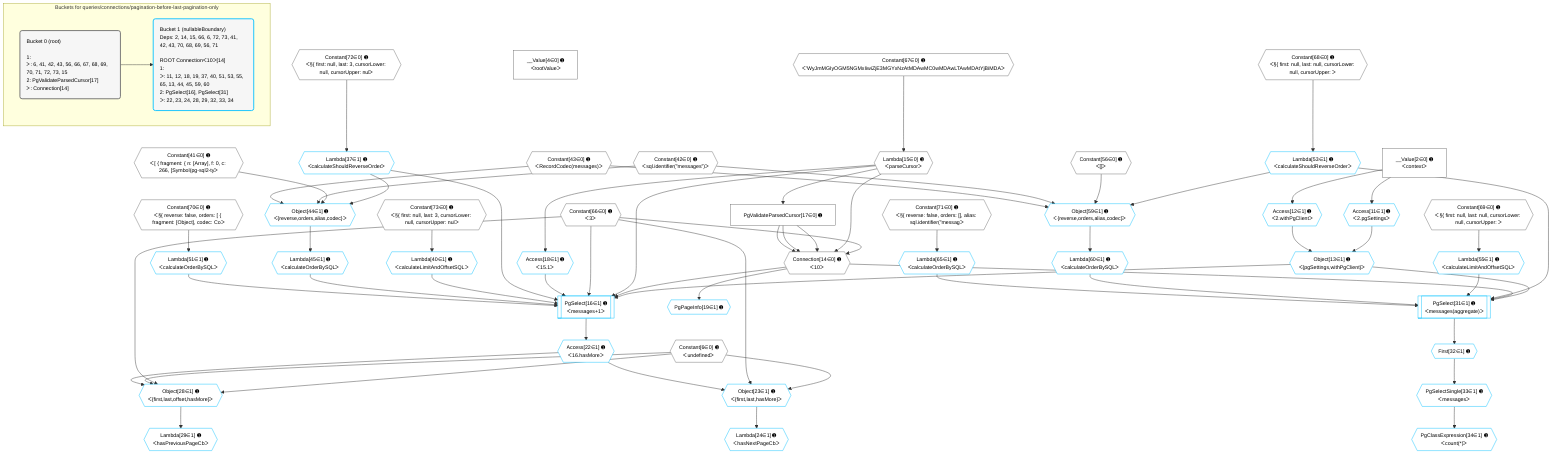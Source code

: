 %%{init: {'themeVariables': { 'fontSize': '12px'}}}%%
graph TD
    classDef path fill:#eee,stroke:#000,color:#000
    classDef plan fill:#fff,stroke-width:1px,color:#000
    classDef itemplan fill:#fff,stroke-width:2px,color:#000
    classDef unbatchedplan fill:#dff,stroke-width:1px,color:#000
    classDef sideeffectplan fill:#fcc,stroke-width:2px,color:#000
    classDef bucket fill:#f6f6f6,color:#000,stroke-width:2px,text-align:left


    %% plan dependencies
    Connection14{{"Connection[14∈0] ➊<br />ᐸ10ᐳ"}}:::plan
    Constant66{{"Constant[66∈0] ➊<br />ᐸ3ᐳ"}}:::plan
    Lambda15{{"Lambda[15∈0] ➊<br />ᐸparseCursorᐳ"}}:::plan
    PgValidateParsedCursor17["PgValidateParsedCursor[17∈0] ➊"]:::plan
    Constant66 & Lambda15 & PgValidateParsedCursor17 & PgValidateParsedCursor17 & PgValidateParsedCursor17 --> Connection14
    Constant67{{"Constant[67∈0] ➊<br />ᐸ'WyJmMGIyOGM5NGMxIiwiZjE3MGYxNzAtMDAwMC0wMDAwLTAwMDAtYjBiMDAᐳ"}}:::plan
    Constant67 --> Lambda15
    Lambda15 --> PgValidateParsedCursor17
    __Value2["__Value[2∈0] ➊<br />ᐸcontextᐳ"]:::plan
    __Value4["__Value[4∈0] ➊<br />ᐸrootValueᐳ"]:::plan
    Constant6{{"Constant[6∈0] ➊<br />ᐸundefinedᐳ"}}:::plan
    Constant41{{"Constant[41∈0] ➊<br />ᐸ[ { fragment: { n: [Array], f: 0, c: 266, [Symbol(pg-sql2-tyᐳ"}}:::plan
    Constant42{{"Constant[42∈0] ➊<br />ᐸsql.identifier(”messages”)ᐳ"}}:::plan
    Constant43{{"Constant[43∈0] ➊<br />ᐸRecordCodec(messages)ᐳ"}}:::plan
    Constant56{{"Constant[56∈0] ➊<br />ᐸ[]ᐳ"}}:::plan
    Constant68{{"Constant[68∈0] ➊<br />ᐸ§{ first: null, last: null, cursorLower: null, cursorUpper: ᐳ"}}:::plan
    Constant69{{"Constant[69∈0] ➊<br />ᐸ§{ first: null, last: null, cursorLower: null, cursorUpper: ᐳ"}}:::plan
    Constant70{{"Constant[70∈0] ➊<br />ᐸ§{ reverse: false, orders: [ { fragment: [Object], codec: Coᐳ"}}:::plan
    Constant71{{"Constant[71∈0] ➊<br />ᐸ§{ reverse: false, orders: [], alias: sql.identifier(”messagᐳ"}}:::plan
    Constant72{{"Constant[72∈0] ➊<br />ᐸ§{ first: null, last: 3, cursorLower: null, cursorUpper: nulᐳ"}}:::plan
    Constant73{{"Constant[73∈0] ➊<br />ᐸ§{ first: null, last: 3, cursorLower: null, cursorUpper: nulᐳ"}}:::plan
    PgSelect16[["PgSelect[16∈1] ➊<br />ᐸmessages+1ᐳ"]]:::plan
    Object13{{"Object[13∈1] ➊<br />ᐸ{pgSettings,withPgClient}ᐳ"}}:::plan
    Access18{{"Access[18∈1] ➊<br />ᐸ15.1ᐳ"}}:::plan
    Lambda37{{"Lambda[37∈1] ➊<br />ᐸcalculateShouldReverseOrderᐳ"}}:::plan
    Lambda40{{"Lambda[40∈1] ➊<br />ᐸcalculateLimitAndOffsetSQLᐳ"}}:::plan
    Lambda45{{"Lambda[45∈1] ➊<br />ᐸcalculateOrderBySQLᐳ"}}:::plan
    Lambda51{{"Lambda[51∈1] ➊<br />ᐸcalculateOrderBySQLᐳ"}}:::plan
    Object13 & Connection14 & Lambda15 & Constant66 & Access18 & Lambda37 & Lambda40 & Lambda45 & Lambda51 --> PgSelect16
    PgSelect31[["PgSelect[31∈1] ➊<br />ᐸmessages(aggregate)ᐳ"]]:::plan
    Lambda53{{"Lambda[53∈1] ➊<br />ᐸcalculateShouldReverseOrderᐳ"}}:::plan
    Lambda55{{"Lambda[55∈1] ➊<br />ᐸcalculateLimitAndOffsetSQLᐳ"}}:::plan
    Lambda60{{"Lambda[60∈1] ➊<br />ᐸcalculateOrderBySQLᐳ"}}:::plan
    Lambda65{{"Lambda[65∈1] ➊<br />ᐸcalculateOrderBySQLᐳ"}}:::plan
    Object13 & Connection14 & Lambda53 & Lambda55 & Lambda60 & Lambda65 --> PgSelect31
    Object28{{"Object[28∈1] ➊<br />ᐸ{first,last,offset,hasMore}ᐳ"}}:::plan
    Access22{{"Access[22∈1] ➊<br />ᐸ16.hasMoreᐳ"}}:::plan
    Constant6 & Constant66 & Constant6 & Access22 --> Object28
    Object44{{"Object[44∈1] ➊<br />ᐸ{reverse,orders,alias,codec}ᐳ"}}:::plan
    Lambda37 & Constant41 & Constant42 & Constant43 --> Object44
    Object59{{"Object[59∈1] ➊<br />ᐸ{reverse,orders,alias,codec}ᐳ"}}:::plan
    Lambda53 & Constant56 & Constant42 & Constant43 --> Object59
    Object23{{"Object[23∈1] ➊<br />ᐸ{first,last,hasMore}ᐳ"}}:::plan
    Constant6 & Constant66 & Access22 --> Object23
    Access11{{"Access[11∈1] ➊<br />ᐸ2.pgSettingsᐳ"}}:::plan
    Access12{{"Access[12∈1] ➊<br />ᐸ2.withPgClientᐳ"}}:::plan
    Access11 & Access12 --> Object13
    __Value2 --> Access11
    __Value2 --> Access12
    Lambda15 --> Access18
    PgPageInfo19{{"PgPageInfo[19∈1] ➊"}}:::plan
    Connection14 --> PgPageInfo19
    PgSelect16 --> Access22
    Lambda24{{"Lambda[24∈1] ➊<br />ᐸhasNextPageCbᐳ"}}:::plan
    Object23 --> Lambda24
    Lambda29{{"Lambda[29∈1] ➊<br />ᐸhasPreviousPageCbᐳ"}}:::plan
    Object28 --> Lambda29
    First32{{"First[32∈1] ➊"}}:::plan
    PgSelect31 --> First32
    PgSelectSingle33{{"PgSelectSingle[33∈1] ➊<br />ᐸmessagesᐳ"}}:::plan
    First32 --> PgSelectSingle33
    PgClassExpression34{{"PgClassExpression[34∈1] ➊<br />ᐸcount(*)ᐳ"}}:::plan
    PgSelectSingle33 --> PgClassExpression34
    Constant72 --> Lambda37
    Constant73 --> Lambda40
    Object44 --> Lambda45
    Constant70 --> Lambda51
    Constant68 --> Lambda53
    Constant69 --> Lambda55
    Object59 --> Lambda60
    Constant71 --> Lambda65

    %% define steps

    subgraph "Buckets for queries/connections/pagination-before-last-pagination-only"
    Bucket0("Bucket 0 (root)<br /><br />1: <br />ᐳ: 6, 41, 42, 43, 56, 66, 67, 68, 69, 70, 71, 72, 73, 15<br />2: PgValidateParsedCursor[17]<br />ᐳ: Connection[14]"):::bucket
    classDef bucket0 stroke:#696969
    class Bucket0,__Value2,__Value4,Constant6,Connection14,Lambda15,PgValidateParsedCursor17,Constant41,Constant42,Constant43,Constant56,Constant66,Constant67,Constant68,Constant69,Constant70,Constant71,Constant72,Constant73 bucket0
    Bucket1("Bucket 1 (nullableBoundary)<br />Deps: 2, 14, 15, 66, 6, 72, 73, 41, 42, 43, 70, 68, 69, 56, 71<br /><br />ROOT Connectionᐸ10ᐳ[14]<br />1: <br />ᐳ: 11, 12, 18, 19, 37, 40, 51, 53, 55, 65, 13, 44, 45, 59, 60<br />2: PgSelect[16], PgSelect[31]<br />ᐳ: 22, 23, 24, 28, 29, 32, 33, 34"):::bucket
    classDef bucket1 stroke:#00bfff
    class Bucket1,Access11,Access12,Object13,PgSelect16,Access18,PgPageInfo19,Access22,Object23,Lambda24,Object28,Lambda29,PgSelect31,First32,PgSelectSingle33,PgClassExpression34,Lambda37,Lambda40,Object44,Lambda45,Lambda51,Lambda53,Lambda55,Object59,Lambda60,Lambda65 bucket1
    Bucket0 --> Bucket1
    end
